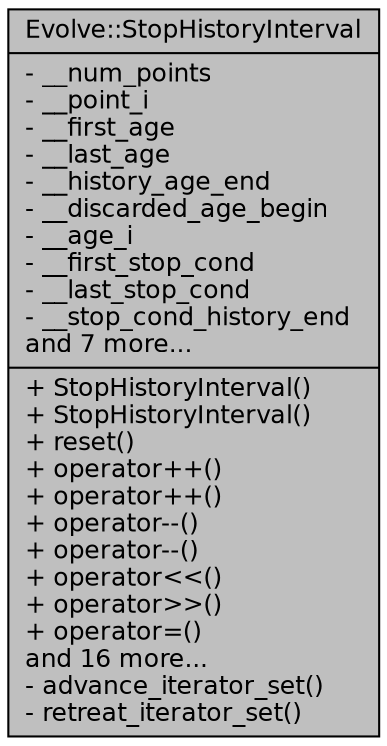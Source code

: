 digraph "Evolve::StopHistoryInterval"
{
 // INTERACTIVE_SVG=YES
  edge [fontname="Helvetica",fontsize="12",labelfontname="Helvetica",labelfontsize="12"];
  node [fontname="Helvetica",fontsize="12",shape=record];
  Node1 [label="{Evolve::StopHistoryInterval\n|- __num_points\l- __point_i\l- __first_age\l- __last_age\l- __history_age_end\l- __discarded_age_begin\l- __age_i\l- __first_stop_cond\l- __last_stop_cond\l- __stop_cond_history_end\land 7 more...\l|+ StopHistoryInterval()\l+ StopHistoryInterval()\l+ reset()\l+ operator++()\l+ operator++()\l+ operator--()\l+ operator--()\l+ operator\<\<()\l+ operator\>\>()\l+ operator=()\land 16 more...\l- advance_iterator_set()\l- retreat_iterator_set()\l}",height=0.2,width=0.4,color="black", fillcolor="grey75", style="filled", fontcolor="black"];
}

